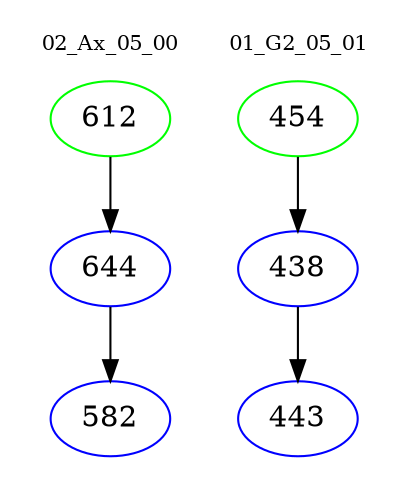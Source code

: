 digraph{
subgraph cluster_0 {
color = white
label = "02_Ax_05_00";
fontsize=10;
T0_612 [label="612", color="green"]
T0_612 -> T0_644 [color="black"]
T0_644 [label="644", color="blue"]
T0_644 -> T0_582 [color="black"]
T0_582 [label="582", color="blue"]
}
subgraph cluster_1 {
color = white
label = "01_G2_05_01";
fontsize=10;
T1_454 [label="454", color="green"]
T1_454 -> T1_438 [color="black"]
T1_438 [label="438", color="blue"]
T1_438 -> T1_443 [color="black"]
T1_443 [label="443", color="blue"]
}
}
